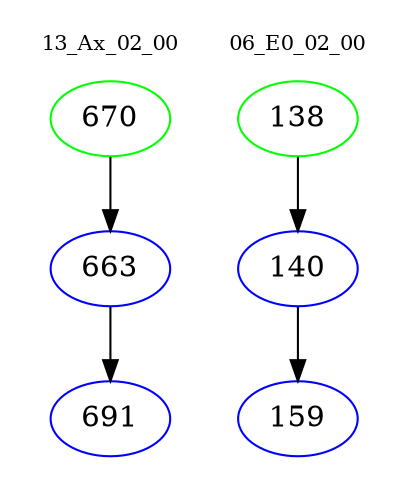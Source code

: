 digraph{
subgraph cluster_0 {
color = white
label = "13_Ax_02_00";
fontsize=10;
T0_670 [label="670", color="green"]
T0_670 -> T0_663 [color="black"]
T0_663 [label="663", color="blue"]
T0_663 -> T0_691 [color="black"]
T0_691 [label="691", color="blue"]
}
subgraph cluster_1 {
color = white
label = "06_E0_02_00";
fontsize=10;
T1_138 [label="138", color="green"]
T1_138 -> T1_140 [color="black"]
T1_140 [label="140", color="blue"]
T1_140 -> T1_159 [color="black"]
T1_159 [label="159", color="blue"]
}
}
